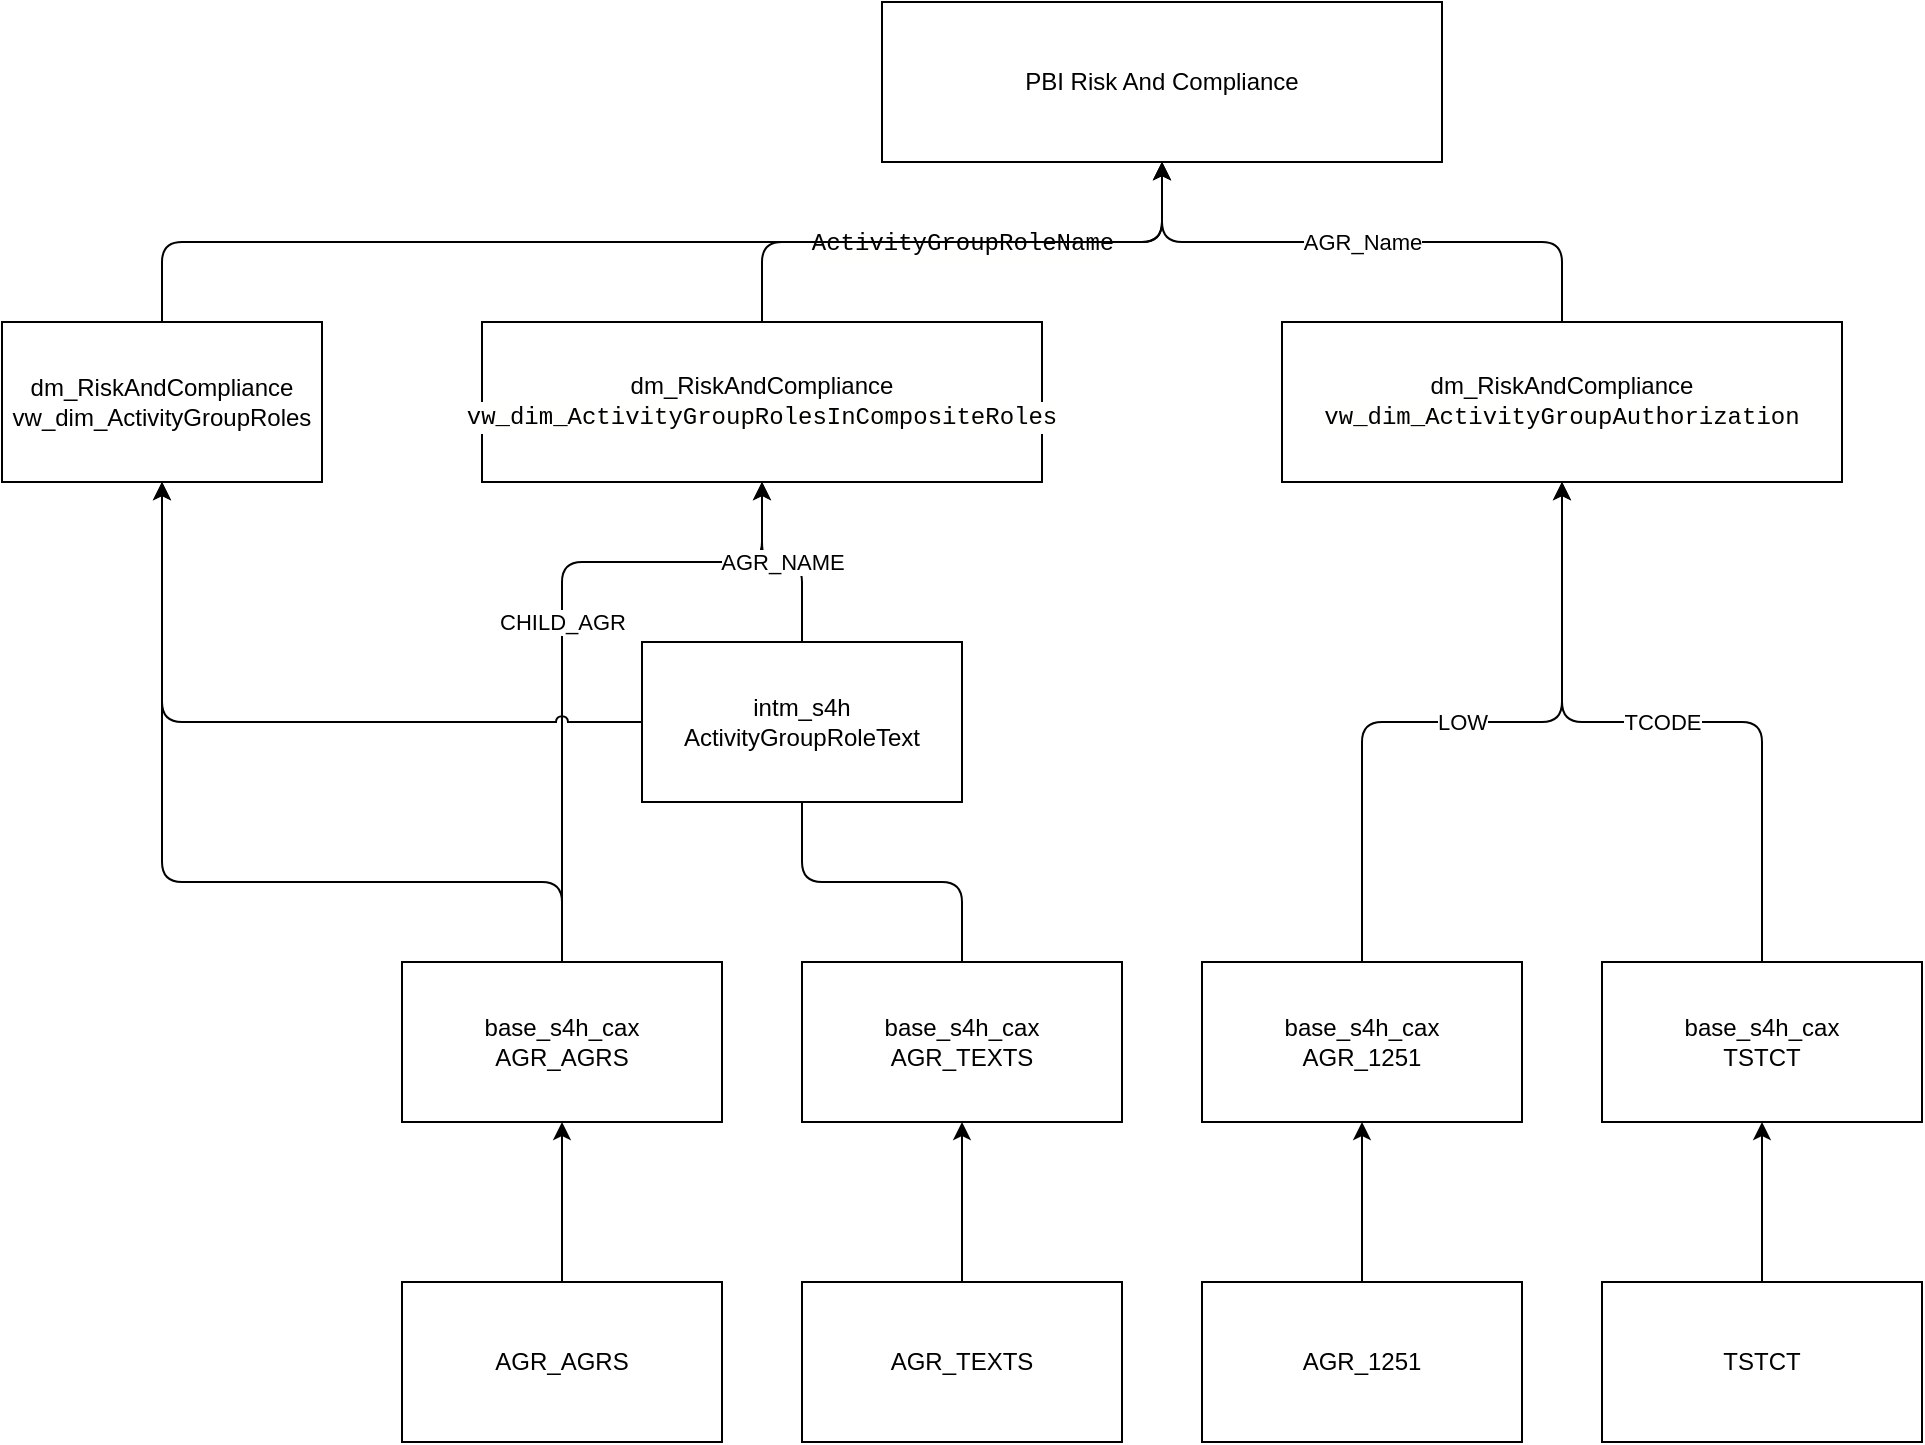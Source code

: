 <mxfile>
    <diagram id="wPPT9DUgUYIOqcmENIx0" name="Page-1">
        <mxGraphModel dx="1980" dy="1972" grid="1" gridSize="10" guides="1" tooltips="1" connect="1" arrows="1" fold="1" page="1" pageScale="1" pageWidth="850" pageHeight="1100" math="0" shadow="0">
            <root>
                <mxCell id="0"/>
                <mxCell id="1" parent="0"/>
                <mxCell id="2" style="edgeStyle=orthogonalEdgeStyle;html=1;exitX=0.5;exitY=0;exitDx=0;exitDy=0;entryX=0.5;entryY=1;entryDx=0;entryDy=0;" parent="1" source="3" target="11" edge="1">
                    <mxGeometry relative="1" as="geometry">
                        <mxPoint x="440" y="520" as="targetPoint"/>
                    </mxGeometry>
                </mxCell>
                <mxCell id="3" value="AGR_AGRS" style="rounded=0;whiteSpace=wrap;html=1;" parent="1" vertex="1">
                    <mxGeometry x="160" y="600" width="160" height="80" as="geometry"/>
                </mxCell>
                <mxCell id="48" style="edgeStyle=orthogonalEdgeStyle;html=1;exitX=0.5;exitY=0;exitDx=0;exitDy=0;entryX=0.5;entryY=1;entryDx=0;entryDy=0;" parent="1" source="5" target="41" edge="1">
                    <mxGeometry relative="1" as="geometry"/>
                </mxCell>
                <mxCell id="5" value="AGR_TEXTS" style="rounded=0;whiteSpace=wrap;html=1;" parent="1" vertex="1">
                    <mxGeometry x="360" y="600" width="160" height="80" as="geometry"/>
                </mxCell>
                <mxCell id="49" style="edgeStyle=orthogonalEdgeStyle;html=1;exitX=0.5;exitY=0;exitDx=0;exitDy=0;entryX=0.5;entryY=1;entryDx=0;entryDy=0;" parent="1" source="7" target="42" edge="1">
                    <mxGeometry relative="1" as="geometry"/>
                </mxCell>
                <mxCell id="7" value="AGR_1251" style="rounded=0;whiteSpace=wrap;html=1;" parent="1" vertex="1">
                    <mxGeometry x="560" y="600" width="160" height="80" as="geometry"/>
                </mxCell>
                <mxCell id="10" value="CHILD_AGR" style="edgeStyle=orthogonalEdgeStyle;html=1;jumpStyle=arc;" parent="1" source="11" target="13" edge="1">
                    <mxGeometry relative="1" as="geometry">
                        <Array as="points">
                            <mxPoint x="240" y="240"/>
                            <mxPoint x="340" y="240"/>
                        </Array>
                    </mxGeometry>
                </mxCell>
                <mxCell id="55" style="edgeStyle=orthogonalEdgeStyle;html=1;exitX=0.5;exitY=0;exitDx=0;exitDy=0;entryX=0.5;entryY=1;entryDx=0;entryDy=0;" edge="1" parent="1" source="11" target="54">
                    <mxGeometry relative="1" as="geometry">
                        <Array as="points">
                            <mxPoint x="240" y="400"/>
                            <mxPoint x="40" y="400"/>
                        </Array>
                    </mxGeometry>
                </mxCell>
                <mxCell id="11" value="base_s4h_cax&lt;br&gt;AGR_AGRS" style="rounded=0;whiteSpace=wrap;html=1;" parent="1" vertex="1">
                    <mxGeometry x="160" y="440" width="160" height="80" as="geometry"/>
                </mxCell>
                <mxCell id="52" value="&lt;div style=&quot;color: rgb(0, 0, 0); background-color: rgb(255, 255, 254); font-family: Consolas, &amp;quot;Courier New&amp;quot;, monospace; font-size: 12px; line-height: 16px;&quot;&gt;ActivityGroupRoleName&lt;/div&gt;" style="edgeStyle=orthogonalEdgeStyle;html=1;exitX=0.5;exitY=0;exitDx=0;exitDy=0;entryX=0.5;entryY=1;entryDx=0;entryDy=0;" parent="1" source="13" target="51" edge="1">
                    <mxGeometry relative="1" as="geometry"/>
                </mxCell>
                <mxCell id="13" value="dm_RiskAndCompliance&lt;br&gt;&lt;div style=&quot;color: rgb(0, 0, 0); background-color: rgb(255, 255, 254); font-family: Consolas, &amp;quot;Courier New&amp;quot;, monospace; line-height: 16px;&quot;&gt;vw_dim_ActivityGroupRolesInCompositeRoles&lt;/div&gt;" style="rounded=0;whiteSpace=wrap;html=1;" parent="1" vertex="1">
                    <mxGeometry x="200" y="120" width="280" height="80" as="geometry"/>
                </mxCell>
                <mxCell id="50" style="edgeStyle=orthogonalEdgeStyle;html=1;exitX=0.5;exitY=0;exitDx=0;exitDy=0;entryX=0.5;entryY=1;entryDx=0;entryDy=0;" parent="1" source="40" target="43" edge="1">
                    <mxGeometry relative="1" as="geometry"/>
                </mxCell>
                <mxCell id="40" value="TSTCT" style="rounded=0;whiteSpace=wrap;html=1;" parent="1" vertex="1">
                    <mxGeometry x="760" y="600" width="160" height="80" as="geometry"/>
                </mxCell>
                <mxCell id="44" value="AGR_NAME" style="edgeStyle=orthogonalEdgeStyle;html=1;exitX=0.5;exitY=0;exitDx=0;exitDy=0;entryX=0.5;entryY=1;entryDx=0;entryDy=0;startArrow=none;" parent="1" source="56" target="13" edge="1">
                    <mxGeometry relative="1" as="geometry">
                        <mxPoint x="430" y="400" as="targetPoint"/>
                    </mxGeometry>
                </mxCell>
                <mxCell id="41" value="base_s4h_cax&lt;br&gt;AGR_TEXTS" style="rounded=0;whiteSpace=wrap;html=1;" parent="1" vertex="1">
                    <mxGeometry x="360" y="440" width="160" height="80" as="geometry"/>
                </mxCell>
                <mxCell id="46" value="LOW" style="edgeStyle=orthogonalEdgeStyle;html=1;exitX=0.5;exitY=0;exitDx=0;exitDy=0;entryX=0.5;entryY=1;entryDx=0;entryDy=0;" parent="1" source="42" target="45" edge="1">
                    <mxGeometry relative="1" as="geometry"/>
                </mxCell>
                <mxCell id="42" value="base_s4h_cax&lt;br&gt;AGR_1251" style="rounded=0;whiteSpace=wrap;html=1;" parent="1" vertex="1">
                    <mxGeometry x="560" y="440" width="160" height="80" as="geometry"/>
                </mxCell>
                <mxCell id="47" value="TCODE" style="edgeStyle=orthogonalEdgeStyle;html=1;exitX=0.5;exitY=0;exitDx=0;exitDy=0;entryX=0.5;entryY=1;entryDx=0;entryDy=0;" parent="1" source="43" target="45" edge="1">
                    <mxGeometry relative="1" as="geometry"/>
                </mxCell>
                <mxCell id="43" value="base_s4h_cax&lt;br&gt;TSTCT" style="rounded=0;whiteSpace=wrap;html=1;" parent="1" vertex="1">
                    <mxGeometry x="760" y="440" width="160" height="80" as="geometry"/>
                </mxCell>
                <mxCell id="53" value="AGR_Name" style="edgeStyle=orthogonalEdgeStyle;html=1;exitX=0.5;exitY=0;exitDx=0;exitDy=0;entryX=0.5;entryY=1;entryDx=0;entryDy=0;" parent="1" source="45" target="51" edge="1">
                    <mxGeometry relative="1" as="geometry"/>
                </mxCell>
                <mxCell id="45" value="dm_RiskAndCompliance&lt;br&gt;&lt;div style=&quot;color: rgb(0, 0, 0); background-color: rgb(255, 255, 254); font-family: Consolas, &amp;quot;Courier New&amp;quot;, monospace; line-height: 16px;&quot;&gt;&lt;div style=&quot;line-height: 16px;&quot;&gt;vw_dim_ActivityGroupAuthorization&lt;/div&gt;&lt;/div&gt;" style="rounded=0;whiteSpace=wrap;html=1;" parent="1" vertex="1">
                    <mxGeometry x="600" y="120" width="280" height="80" as="geometry"/>
                </mxCell>
                <mxCell id="51" value="PBI Risk And Compliance" style="rounded=0;whiteSpace=wrap;html=1;" parent="1" vertex="1">
                    <mxGeometry x="400" y="-40" width="280" height="80" as="geometry"/>
                </mxCell>
                <mxCell id="59" style="edgeStyle=orthogonalEdgeStyle;jumpStyle=arc;html=1;exitX=0.5;exitY=0;exitDx=0;exitDy=0;entryX=0.5;entryY=1;entryDx=0;entryDy=0;" edge="1" parent="1" source="54" target="51">
                    <mxGeometry relative="1" as="geometry"/>
                </mxCell>
                <mxCell id="54" value="dm_RiskAndCompliance&lt;br&gt;vw_dim_ActivityGroupRoles" style="rounded=0;whiteSpace=wrap;html=1;" vertex="1" parent="1">
                    <mxGeometry x="-40" y="120" width="160" height="80" as="geometry"/>
                </mxCell>
                <mxCell id="57" value="" style="edgeStyle=orthogonalEdgeStyle;html=1;exitX=0.5;exitY=0;exitDx=0;exitDy=0;entryX=0.5;entryY=1;entryDx=0;entryDy=0;endArrow=none;" edge="1" parent="1" source="41" target="56">
                    <mxGeometry relative="1" as="geometry">
                        <mxPoint x="340" y="200" as="targetPoint"/>
                        <mxPoint x="440" y="440" as="sourcePoint"/>
                    </mxGeometry>
                </mxCell>
                <mxCell id="58" style="edgeStyle=orthogonalEdgeStyle;html=1;exitX=0;exitY=0.5;exitDx=0;exitDy=0;entryX=0.5;entryY=1;entryDx=0;entryDy=0;jumpStyle=arc;" edge="1" parent="1" source="56" target="54">
                    <mxGeometry relative="1" as="geometry"/>
                </mxCell>
                <mxCell id="56" value="intm_s4h&lt;br&gt;ActivityGroupRoleText" style="rounded=0;whiteSpace=wrap;html=1;" vertex="1" parent="1">
                    <mxGeometry x="280" y="280" width="160" height="80" as="geometry"/>
                </mxCell>
            </root>
        </mxGraphModel>
    </diagram>
</mxfile>
